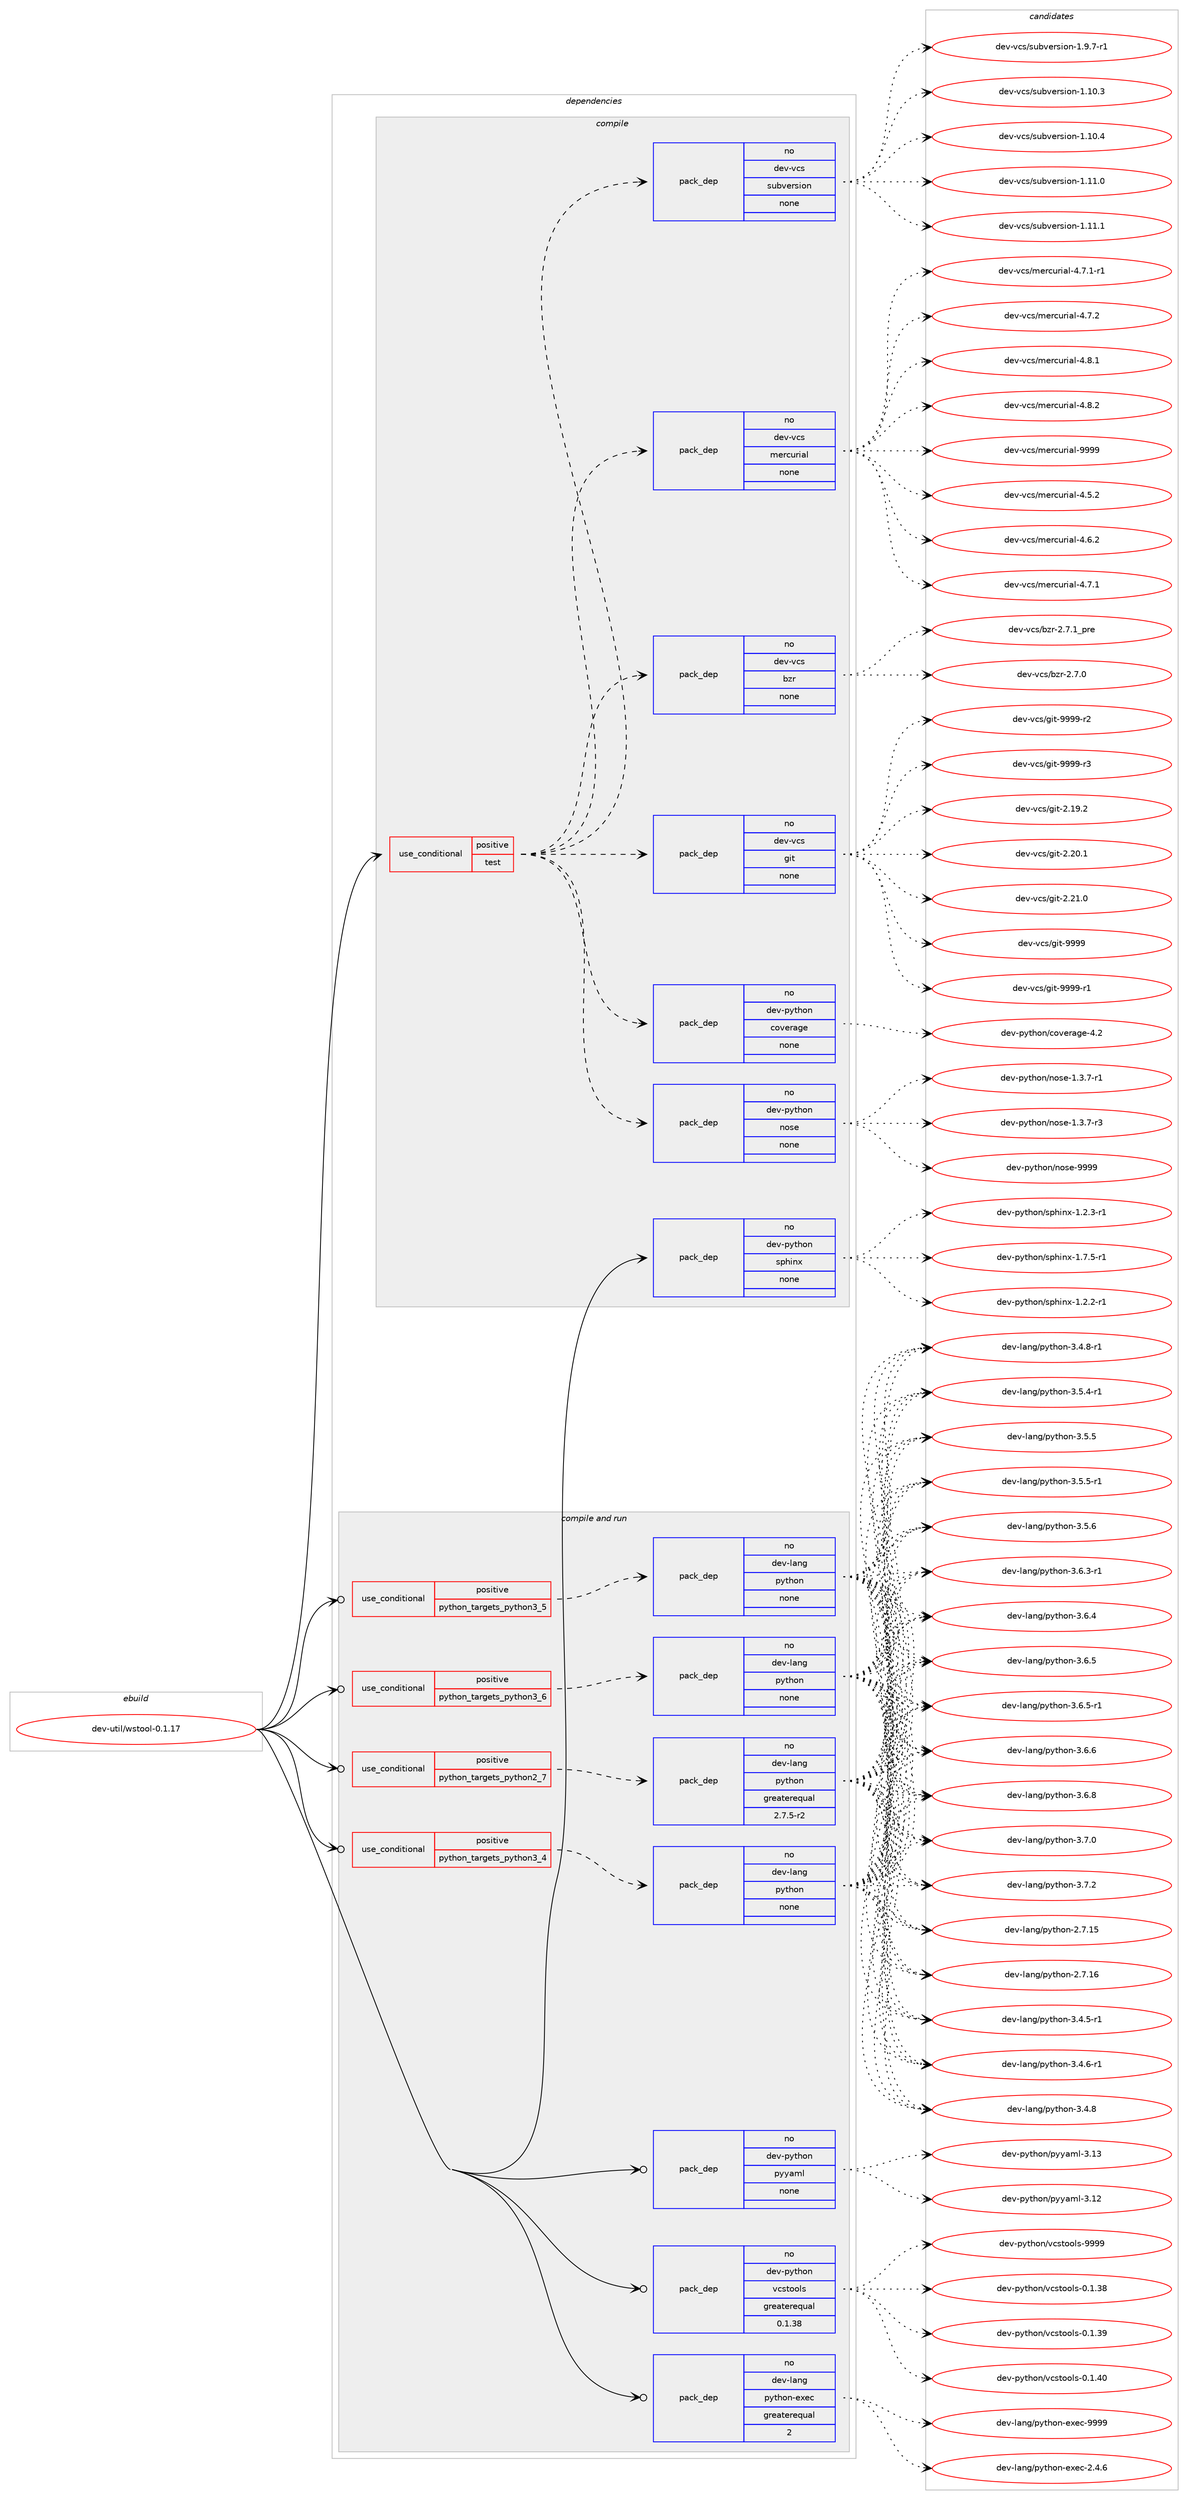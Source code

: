 digraph prolog {

# *************
# Graph options
# *************

newrank=true;
concentrate=true;
compound=true;
graph [rankdir=LR,fontname=Helvetica,fontsize=10,ranksep=1.5];#, ranksep=2.5, nodesep=0.2];
edge  [arrowhead=vee];
node  [fontname=Helvetica,fontsize=10];

# **********
# The ebuild
# **********

subgraph cluster_leftcol {
color=gray;
rank=same;
label=<<i>ebuild</i>>;
id [label="dev-util/wstool-0.1.17", color=red, width=4, href="../dev-util/wstool-0.1.17.svg"];
}

# ****************
# The dependencies
# ****************

subgraph cluster_midcol {
color=gray;
label=<<i>dependencies</i>>;
subgraph cluster_compile {
fillcolor="#eeeeee";
style=filled;
label=<<i>compile</i>>;
subgraph cond425244 {
dependency1549995 [label=<<TABLE BORDER="0" CELLBORDER="1" CELLSPACING="0" CELLPADDING="4"><TR><TD ROWSPAN="3" CELLPADDING="10">use_conditional</TD></TR><TR><TD>positive</TD></TR><TR><TD>test</TD></TR></TABLE>>, shape=none, color=red];
subgraph pack1101012 {
dependency1549996 [label=<<TABLE BORDER="0" CELLBORDER="1" CELLSPACING="0" CELLPADDING="4" WIDTH="220"><TR><TD ROWSPAN="6" CELLPADDING="30">pack_dep</TD></TR><TR><TD WIDTH="110">no</TD></TR><TR><TD>dev-python</TD></TR><TR><TD>nose</TD></TR><TR><TD>none</TD></TR><TR><TD></TD></TR></TABLE>>, shape=none, color=blue];
}
dependency1549995:e -> dependency1549996:w [weight=20,style="dashed",arrowhead="vee"];
subgraph pack1101013 {
dependency1549997 [label=<<TABLE BORDER="0" CELLBORDER="1" CELLSPACING="0" CELLPADDING="4" WIDTH="220"><TR><TD ROWSPAN="6" CELLPADDING="30">pack_dep</TD></TR><TR><TD WIDTH="110">no</TD></TR><TR><TD>dev-python</TD></TR><TR><TD>coverage</TD></TR><TR><TD>none</TD></TR><TR><TD></TD></TR></TABLE>>, shape=none, color=blue];
}
dependency1549995:e -> dependency1549997:w [weight=20,style="dashed",arrowhead="vee"];
subgraph pack1101014 {
dependency1549998 [label=<<TABLE BORDER="0" CELLBORDER="1" CELLSPACING="0" CELLPADDING="4" WIDTH="220"><TR><TD ROWSPAN="6" CELLPADDING="30">pack_dep</TD></TR><TR><TD WIDTH="110">no</TD></TR><TR><TD>dev-vcs</TD></TR><TR><TD>git</TD></TR><TR><TD>none</TD></TR><TR><TD></TD></TR></TABLE>>, shape=none, color=blue];
}
dependency1549995:e -> dependency1549998:w [weight=20,style="dashed",arrowhead="vee"];
subgraph pack1101015 {
dependency1549999 [label=<<TABLE BORDER="0" CELLBORDER="1" CELLSPACING="0" CELLPADDING="4" WIDTH="220"><TR><TD ROWSPAN="6" CELLPADDING="30">pack_dep</TD></TR><TR><TD WIDTH="110">no</TD></TR><TR><TD>dev-vcs</TD></TR><TR><TD>bzr</TD></TR><TR><TD>none</TD></TR><TR><TD></TD></TR></TABLE>>, shape=none, color=blue];
}
dependency1549995:e -> dependency1549999:w [weight=20,style="dashed",arrowhead="vee"];
subgraph pack1101016 {
dependency1550000 [label=<<TABLE BORDER="0" CELLBORDER="1" CELLSPACING="0" CELLPADDING="4" WIDTH="220"><TR><TD ROWSPAN="6" CELLPADDING="30">pack_dep</TD></TR><TR><TD WIDTH="110">no</TD></TR><TR><TD>dev-vcs</TD></TR><TR><TD>mercurial</TD></TR><TR><TD>none</TD></TR><TR><TD></TD></TR></TABLE>>, shape=none, color=blue];
}
dependency1549995:e -> dependency1550000:w [weight=20,style="dashed",arrowhead="vee"];
subgraph pack1101017 {
dependency1550001 [label=<<TABLE BORDER="0" CELLBORDER="1" CELLSPACING="0" CELLPADDING="4" WIDTH="220"><TR><TD ROWSPAN="6" CELLPADDING="30">pack_dep</TD></TR><TR><TD WIDTH="110">no</TD></TR><TR><TD>dev-vcs</TD></TR><TR><TD>subversion</TD></TR><TR><TD>none</TD></TR><TR><TD></TD></TR></TABLE>>, shape=none, color=blue];
}
dependency1549995:e -> dependency1550001:w [weight=20,style="dashed",arrowhead="vee"];
}
id:e -> dependency1549995:w [weight=20,style="solid",arrowhead="vee"];
subgraph pack1101018 {
dependency1550002 [label=<<TABLE BORDER="0" CELLBORDER="1" CELLSPACING="0" CELLPADDING="4" WIDTH="220"><TR><TD ROWSPAN="6" CELLPADDING="30">pack_dep</TD></TR><TR><TD WIDTH="110">no</TD></TR><TR><TD>dev-python</TD></TR><TR><TD>sphinx</TD></TR><TR><TD>none</TD></TR><TR><TD></TD></TR></TABLE>>, shape=none, color=blue];
}
id:e -> dependency1550002:w [weight=20,style="solid",arrowhead="vee"];
}
subgraph cluster_compileandrun {
fillcolor="#eeeeee";
style=filled;
label=<<i>compile and run</i>>;
subgraph cond425245 {
dependency1550003 [label=<<TABLE BORDER="0" CELLBORDER="1" CELLSPACING="0" CELLPADDING="4"><TR><TD ROWSPAN="3" CELLPADDING="10">use_conditional</TD></TR><TR><TD>positive</TD></TR><TR><TD>python_targets_python2_7</TD></TR></TABLE>>, shape=none, color=red];
subgraph pack1101019 {
dependency1550004 [label=<<TABLE BORDER="0" CELLBORDER="1" CELLSPACING="0" CELLPADDING="4" WIDTH="220"><TR><TD ROWSPAN="6" CELLPADDING="30">pack_dep</TD></TR><TR><TD WIDTH="110">no</TD></TR><TR><TD>dev-lang</TD></TR><TR><TD>python</TD></TR><TR><TD>greaterequal</TD></TR><TR><TD>2.7.5-r2</TD></TR></TABLE>>, shape=none, color=blue];
}
dependency1550003:e -> dependency1550004:w [weight=20,style="dashed",arrowhead="vee"];
}
id:e -> dependency1550003:w [weight=20,style="solid",arrowhead="odotvee"];
subgraph cond425246 {
dependency1550005 [label=<<TABLE BORDER="0" CELLBORDER="1" CELLSPACING="0" CELLPADDING="4"><TR><TD ROWSPAN="3" CELLPADDING="10">use_conditional</TD></TR><TR><TD>positive</TD></TR><TR><TD>python_targets_python3_4</TD></TR></TABLE>>, shape=none, color=red];
subgraph pack1101020 {
dependency1550006 [label=<<TABLE BORDER="0" CELLBORDER="1" CELLSPACING="0" CELLPADDING="4" WIDTH="220"><TR><TD ROWSPAN="6" CELLPADDING="30">pack_dep</TD></TR><TR><TD WIDTH="110">no</TD></TR><TR><TD>dev-lang</TD></TR><TR><TD>python</TD></TR><TR><TD>none</TD></TR><TR><TD></TD></TR></TABLE>>, shape=none, color=blue];
}
dependency1550005:e -> dependency1550006:w [weight=20,style="dashed",arrowhead="vee"];
}
id:e -> dependency1550005:w [weight=20,style="solid",arrowhead="odotvee"];
subgraph cond425247 {
dependency1550007 [label=<<TABLE BORDER="0" CELLBORDER="1" CELLSPACING="0" CELLPADDING="4"><TR><TD ROWSPAN="3" CELLPADDING="10">use_conditional</TD></TR><TR><TD>positive</TD></TR><TR><TD>python_targets_python3_5</TD></TR></TABLE>>, shape=none, color=red];
subgraph pack1101021 {
dependency1550008 [label=<<TABLE BORDER="0" CELLBORDER="1" CELLSPACING="0" CELLPADDING="4" WIDTH="220"><TR><TD ROWSPAN="6" CELLPADDING="30">pack_dep</TD></TR><TR><TD WIDTH="110">no</TD></TR><TR><TD>dev-lang</TD></TR><TR><TD>python</TD></TR><TR><TD>none</TD></TR><TR><TD></TD></TR></TABLE>>, shape=none, color=blue];
}
dependency1550007:e -> dependency1550008:w [weight=20,style="dashed",arrowhead="vee"];
}
id:e -> dependency1550007:w [weight=20,style="solid",arrowhead="odotvee"];
subgraph cond425248 {
dependency1550009 [label=<<TABLE BORDER="0" CELLBORDER="1" CELLSPACING="0" CELLPADDING="4"><TR><TD ROWSPAN="3" CELLPADDING="10">use_conditional</TD></TR><TR><TD>positive</TD></TR><TR><TD>python_targets_python3_6</TD></TR></TABLE>>, shape=none, color=red];
subgraph pack1101022 {
dependency1550010 [label=<<TABLE BORDER="0" CELLBORDER="1" CELLSPACING="0" CELLPADDING="4" WIDTH="220"><TR><TD ROWSPAN="6" CELLPADDING="30">pack_dep</TD></TR><TR><TD WIDTH="110">no</TD></TR><TR><TD>dev-lang</TD></TR><TR><TD>python</TD></TR><TR><TD>none</TD></TR><TR><TD></TD></TR></TABLE>>, shape=none, color=blue];
}
dependency1550009:e -> dependency1550010:w [weight=20,style="dashed",arrowhead="vee"];
}
id:e -> dependency1550009:w [weight=20,style="solid",arrowhead="odotvee"];
subgraph pack1101023 {
dependency1550011 [label=<<TABLE BORDER="0" CELLBORDER="1" CELLSPACING="0" CELLPADDING="4" WIDTH="220"><TR><TD ROWSPAN="6" CELLPADDING="30">pack_dep</TD></TR><TR><TD WIDTH="110">no</TD></TR><TR><TD>dev-lang</TD></TR><TR><TD>python-exec</TD></TR><TR><TD>greaterequal</TD></TR><TR><TD>2</TD></TR></TABLE>>, shape=none, color=blue];
}
id:e -> dependency1550011:w [weight=20,style="solid",arrowhead="odotvee"];
subgraph pack1101024 {
dependency1550012 [label=<<TABLE BORDER="0" CELLBORDER="1" CELLSPACING="0" CELLPADDING="4" WIDTH="220"><TR><TD ROWSPAN="6" CELLPADDING="30">pack_dep</TD></TR><TR><TD WIDTH="110">no</TD></TR><TR><TD>dev-python</TD></TR><TR><TD>pyyaml</TD></TR><TR><TD>none</TD></TR><TR><TD></TD></TR></TABLE>>, shape=none, color=blue];
}
id:e -> dependency1550012:w [weight=20,style="solid",arrowhead="odotvee"];
subgraph pack1101025 {
dependency1550013 [label=<<TABLE BORDER="0" CELLBORDER="1" CELLSPACING="0" CELLPADDING="4" WIDTH="220"><TR><TD ROWSPAN="6" CELLPADDING="30">pack_dep</TD></TR><TR><TD WIDTH="110">no</TD></TR><TR><TD>dev-python</TD></TR><TR><TD>vcstools</TD></TR><TR><TD>greaterequal</TD></TR><TR><TD>0.1.38</TD></TR></TABLE>>, shape=none, color=blue];
}
id:e -> dependency1550013:w [weight=20,style="solid",arrowhead="odotvee"];
}
subgraph cluster_run {
fillcolor="#eeeeee";
style=filled;
label=<<i>run</i>>;
}
}

# **************
# The candidates
# **************

subgraph cluster_choices {
rank=same;
color=gray;
label=<<i>candidates</i>>;

subgraph choice1101012 {
color=black;
nodesep=1;
choice10010111845112121116104111110471101111151014549465146554511449 [label="dev-python/nose-1.3.7-r1", color=red, width=4,href="../dev-python/nose-1.3.7-r1.svg"];
choice10010111845112121116104111110471101111151014549465146554511451 [label="dev-python/nose-1.3.7-r3", color=red, width=4,href="../dev-python/nose-1.3.7-r3.svg"];
choice10010111845112121116104111110471101111151014557575757 [label="dev-python/nose-9999", color=red, width=4,href="../dev-python/nose-9999.svg"];
dependency1549996:e -> choice10010111845112121116104111110471101111151014549465146554511449:w [style=dotted,weight="100"];
dependency1549996:e -> choice10010111845112121116104111110471101111151014549465146554511451:w [style=dotted,weight="100"];
dependency1549996:e -> choice10010111845112121116104111110471101111151014557575757:w [style=dotted,weight="100"];
}
subgraph choice1101013 {
color=black;
nodesep=1;
choice1001011184511212111610411111047991111181011149710310145524650 [label="dev-python/coverage-4.2", color=red, width=4,href="../dev-python/coverage-4.2.svg"];
dependency1549997:e -> choice1001011184511212111610411111047991111181011149710310145524650:w [style=dotted,weight="100"];
}
subgraph choice1101014 {
color=black;
nodesep=1;
choice10010111845118991154710310511645504649574650 [label="dev-vcs/git-2.19.2", color=red, width=4,href="../dev-vcs/git-2.19.2.svg"];
choice10010111845118991154710310511645504650484649 [label="dev-vcs/git-2.20.1", color=red, width=4,href="../dev-vcs/git-2.20.1.svg"];
choice10010111845118991154710310511645504650494648 [label="dev-vcs/git-2.21.0", color=red, width=4,href="../dev-vcs/git-2.21.0.svg"];
choice1001011184511899115471031051164557575757 [label="dev-vcs/git-9999", color=red, width=4,href="../dev-vcs/git-9999.svg"];
choice10010111845118991154710310511645575757574511449 [label="dev-vcs/git-9999-r1", color=red, width=4,href="../dev-vcs/git-9999-r1.svg"];
choice10010111845118991154710310511645575757574511450 [label="dev-vcs/git-9999-r2", color=red, width=4,href="../dev-vcs/git-9999-r2.svg"];
choice10010111845118991154710310511645575757574511451 [label="dev-vcs/git-9999-r3", color=red, width=4,href="../dev-vcs/git-9999-r3.svg"];
dependency1549998:e -> choice10010111845118991154710310511645504649574650:w [style=dotted,weight="100"];
dependency1549998:e -> choice10010111845118991154710310511645504650484649:w [style=dotted,weight="100"];
dependency1549998:e -> choice10010111845118991154710310511645504650494648:w [style=dotted,weight="100"];
dependency1549998:e -> choice1001011184511899115471031051164557575757:w [style=dotted,weight="100"];
dependency1549998:e -> choice10010111845118991154710310511645575757574511449:w [style=dotted,weight="100"];
dependency1549998:e -> choice10010111845118991154710310511645575757574511450:w [style=dotted,weight="100"];
dependency1549998:e -> choice10010111845118991154710310511645575757574511451:w [style=dotted,weight="100"];
}
subgraph choice1101015 {
color=black;
nodesep=1;
choice10010111845118991154798122114455046554648 [label="dev-vcs/bzr-2.7.0", color=red, width=4,href="../dev-vcs/bzr-2.7.0.svg"];
choice1001011184511899115479812211445504655464995112114101 [label="dev-vcs/bzr-2.7.1_pre", color=red, width=4,href="../dev-vcs/bzr-2.7.1_pre.svg"];
dependency1549999:e -> choice10010111845118991154798122114455046554648:w [style=dotted,weight="100"];
dependency1549999:e -> choice1001011184511899115479812211445504655464995112114101:w [style=dotted,weight="100"];
}
subgraph choice1101016 {
color=black;
nodesep=1;
choice1001011184511899115471091011149911711410597108455246534650 [label="dev-vcs/mercurial-4.5.2", color=red, width=4,href="../dev-vcs/mercurial-4.5.2.svg"];
choice1001011184511899115471091011149911711410597108455246544650 [label="dev-vcs/mercurial-4.6.2", color=red, width=4,href="../dev-vcs/mercurial-4.6.2.svg"];
choice1001011184511899115471091011149911711410597108455246554649 [label="dev-vcs/mercurial-4.7.1", color=red, width=4,href="../dev-vcs/mercurial-4.7.1.svg"];
choice10010111845118991154710910111499117114105971084552465546494511449 [label="dev-vcs/mercurial-4.7.1-r1", color=red, width=4,href="../dev-vcs/mercurial-4.7.1-r1.svg"];
choice1001011184511899115471091011149911711410597108455246554650 [label="dev-vcs/mercurial-4.7.2", color=red, width=4,href="../dev-vcs/mercurial-4.7.2.svg"];
choice1001011184511899115471091011149911711410597108455246564649 [label="dev-vcs/mercurial-4.8.1", color=red, width=4,href="../dev-vcs/mercurial-4.8.1.svg"];
choice1001011184511899115471091011149911711410597108455246564650 [label="dev-vcs/mercurial-4.8.2", color=red, width=4,href="../dev-vcs/mercurial-4.8.2.svg"];
choice10010111845118991154710910111499117114105971084557575757 [label="dev-vcs/mercurial-9999", color=red, width=4,href="../dev-vcs/mercurial-9999.svg"];
dependency1550000:e -> choice1001011184511899115471091011149911711410597108455246534650:w [style=dotted,weight="100"];
dependency1550000:e -> choice1001011184511899115471091011149911711410597108455246544650:w [style=dotted,weight="100"];
dependency1550000:e -> choice1001011184511899115471091011149911711410597108455246554649:w [style=dotted,weight="100"];
dependency1550000:e -> choice10010111845118991154710910111499117114105971084552465546494511449:w [style=dotted,weight="100"];
dependency1550000:e -> choice1001011184511899115471091011149911711410597108455246554650:w [style=dotted,weight="100"];
dependency1550000:e -> choice1001011184511899115471091011149911711410597108455246564649:w [style=dotted,weight="100"];
dependency1550000:e -> choice1001011184511899115471091011149911711410597108455246564650:w [style=dotted,weight="100"];
dependency1550000:e -> choice10010111845118991154710910111499117114105971084557575757:w [style=dotted,weight="100"];
}
subgraph choice1101017 {
color=black;
nodesep=1;
choice1001011184511899115471151179811810111411510511111045494649484651 [label="dev-vcs/subversion-1.10.3", color=red, width=4,href="../dev-vcs/subversion-1.10.3.svg"];
choice1001011184511899115471151179811810111411510511111045494649484652 [label="dev-vcs/subversion-1.10.4", color=red, width=4,href="../dev-vcs/subversion-1.10.4.svg"];
choice1001011184511899115471151179811810111411510511111045494649494648 [label="dev-vcs/subversion-1.11.0", color=red, width=4,href="../dev-vcs/subversion-1.11.0.svg"];
choice1001011184511899115471151179811810111411510511111045494649494649 [label="dev-vcs/subversion-1.11.1", color=red, width=4,href="../dev-vcs/subversion-1.11.1.svg"];
choice100101118451189911547115117981181011141151051111104549465746554511449 [label="dev-vcs/subversion-1.9.7-r1", color=red, width=4,href="../dev-vcs/subversion-1.9.7-r1.svg"];
dependency1550001:e -> choice1001011184511899115471151179811810111411510511111045494649484651:w [style=dotted,weight="100"];
dependency1550001:e -> choice1001011184511899115471151179811810111411510511111045494649484652:w [style=dotted,weight="100"];
dependency1550001:e -> choice1001011184511899115471151179811810111411510511111045494649494648:w [style=dotted,weight="100"];
dependency1550001:e -> choice1001011184511899115471151179811810111411510511111045494649494649:w [style=dotted,weight="100"];
dependency1550001:e -> choice100101118451189911547115117981181011141151051111104549465746554511449:w [style=dotted,weight="100"];
}
subgraph choice1101018 {
color=black;
nodesep=1;
choice10010111845112121116104111110471151121041051101204549465046504511449 [label="dev-python/sphinx-1.2.2-r1", color=red, width=4,href="../dev-python/sphinx-1.2.2-r1.svg"];
choice10010111845112121116104111110471151121041051101204549465046514511449 [label="dev-python/sphinx-1.2.3-r1", color=red, width=4,href="../dev-python/sphinx-1.2.3-r1.svg"];
choice10010111845112121116104111110471151121041051101204549465546534511449 [label="dev-python/sphinx-1.7.5-r1", color=red, width=4,href="../dev-python/sphinx-1.7.5-r1.svg"];
dependency1550002:e -> choice10010111845112121116104111110471151121041051101204549465046504511449:w [style=dotted,weight="100"];
dependency1550002:e -> choice10010111845112121116104111110471151121041051101204549465046514511449:w [style=dotted,weight="100"];
dependency1550002:e -> choice10010111845112121116104111110471151121041051101204549465546534511449:w [style=dotted,weight="100"];
}
subgraph choice1101019 {
color=black;
nodesep=1;
choice10010111845108971101034711212111610411111045504655464953 [label="dev-lang/python-2.7.15", color=red, width=4,href="../dev-lang/python-2.7.15.svg"];
choice10010111845108971101034711212111610411111045504655464954 [label="dev-lang/python-2.7.16", color=red, width=4,href="../dev-lang/python-2.7.16.svg"];
choice1001011184510897110103471121211161041111104551465246534511449 [label="dev-lang/python-3.4.5-r1", color=red, width=4,href="../dev-lang/python-3.4.5-r1.svg"];
choice1001011184510897110103471121211161041111104551465246544511449 [label="dev-lang/python-3.4.6-r1", color=red, width=4,href="../dev-lang/python-3.4.6-r1.svg"];
choice100101118451089711010347112121116104111110455146524656 [label="dev-lang/python-3.4.8", color=red, width=4,href="../dev-lang/python-3.4.8.svg"];
choice1001011184510897110103471121211161041111104551465246564511449 [label="dev-lang/python-3.4.8-r1", color=red, width=4,href="../dev-lang/python-3.4.8-r1.svg"];
choice1001011184510897110103471121211161041111104551465346524511449 [label="dev-lang/python-3.5.4-r1", color=red, width=4,href="../dev-lang/python-3.5.4-r1.svg"];
choice100101118451089711010347112121116104111110455146534653 [label="dev-lang/python-3.5.5", color=red, width=4,href="../dev-lang/python-3.5.5.svg"];
choice1001011184510897110103471121211161041111104551465346534511449 [label="dev-lang/python-3.5.5-r1", color=red, width=4,href="../dev-lang/python-3.5.5-r1.svg"];
choice100101118451089711010347112121116104111110455146534654 [label="dev-lang/python-3.5.6", color=red, width=4,href="../dev-lang/python-3.5.6.svg"];
choice1001011184510897110103471121211161041111104551465446514511449 [label="dev-lang/python-3.6.3-r1", color=red, width=4,href="../dev-lang/python-3.6.3-r1.svg"];
choice100101118451089711010347112121116104111110455146544652 [label="dev-lang/python-3.6.4", color=red, width=4,href="../dev-lang/python-3.6.4.svg"];
choice100101118451089711010347112121116104111110455146544653 [label="dev-lang/python-3.6.5", color=red, width=4,href="../dev-lang/python-3.6.5.svg"];
choice1001011184510897110103471121211161041111104551465446534511449 [label="dev-lang/python-3.6.5-r1", color=red, width=4,href="../dev-lang/python-3.6.5-r1.svg"];
choice100101118451089711010347112121116104111110455146544654 [label="dev-lang/python-3.6.6", color=red, width=4,href="../dev-lang/python-3.6.6.svg"];
choice100101118451089711010347112121116104111110455146544656 [label="dev-lang/python-3.6.8", color=red, width=4,href="../dev-lang/python-3.6.8.svg"];
choice100101118451089711010347112121116104111110455146554648 [label="dev-lang/python-3.7.0", color=red, width=4,href="../dev-lang/python-3.7.0.svg"];
choice100101118451089711010347112121116104111110455146554650 [label="dev-lang/python-3.7.2", color=red, width=4,href="../dev-lang/python-3.7.2.svg"];
dependency1550004:e -> choice10010111845108971101034711212111610411111045504655464953:w [style=dotted,weight="100"];
dependency1550004:e -> choice10010111845108971101034711212111610411111045504655464954:w [style=dotted,weight="100"];
dependency1550004:e -> choice1001011184510897110103471121211161041111104551465246534511449:w [style=dotted,weight="100"];
dependency1550004:e -> choice1001011184510897110103471121211161041111104551465246544511449:w [style=dotted,weight="100"];
dependency1550004:e -> choice100101118451089711010347112121116104111110455146524656:w [style=dotted,weight="100"];
dependency1550004:e -> choice1001011184510897110103471121211161041111104551465246564511449:w [style=dotted,weight="100"];
dependency1550004:e -> choice1001011184510897110103471121211161041111104551465346524511449:w [style=dotted,weight="100"];
dependency1550004:e -> choice100101118451089711010347112121116104111110455146534653:w [style=dotted,weight="100"];
dependency1550004:e -> choice1001011184510897110103471121211161041111104551465346534511449:w [style=dotted,weight="100"];
dependency1550004:e -> choice100101118451089711010347112121116104111110455146534654:w [style=dotted,weight="100"];
dependency1550004:e -> choice1001011184510897110103471121211161041111104551465446514511449:w [style=dotted,weight="100"];
dependency1550004:e -> choice100101118451089711010347112121116104111110455146544652:w [style=dotted,weight="100"];
dependency1550004:e -> choice100101118451089711010347112121116104111110455146544653:w [style=dotted,weight="100"];
dependency1550004:e -> choice1001011184510897110103471121211161041111104551465446534511449:w [style=dotted,weight="100"];
dependency1550004:e -> choice100101118451089711010347112121116104111110455146544654:w [style=dotted,weight="100"];
dependency1550004:e -> choice100101118451089711010347112121116104111110455146544656:w [style=dotted,weight="100"];
dependency1550004:e -> choice100101118451089711010347112121116104111110455146554648:w [style=dotted,weight="100"];
dependency1550004:e -> choice100101118451089711010347112121116104111110455146554650:w [style=dotted,weight="100"];
}
subgraph choice1101020 {
color=black;
nodesep=1;
choice10010111845108971101034711212111610411111045504655464953 [label="dev-lang/python-2.7.15", color=red, width=4,href="../dev-lang/python-2.7.15.svg"];
choice10010111845108971101034711212111610411111045504655464954 [label="dev-lang/python-2.7.16", color=red, width=4,href="../dev-lang/python-2.7.16.svg"];
choice1001011184510897110103471121211161041111104551465246534511449 [label="dev-lang/python-3.4.5-r1", color=red, width=4,href="../dev-lang/python-3.4.5-r1.svg"];
choice1001011184510897110103471121211161041111104551465246544511449 [label="dev-lang/python-3.4.6-r1", color=red, width=4,href="../dev-lang/python-3.4.6-r1.svg"];
choice100101118451089711010347112121116104111110455146524656 [label="dev-lang/python-3.4.8", color=red, width=4,href="../dev-lang/python-3.4.8.svg"];
choice1001011184510897110103471121211161041111104551465246564511449 [label="dev-lang/python-3.4.8-r1", color=red, width=4,href="../dev-lang/python-3.4.8-r1.svg"];
choice1001011184510897110103471121211161041111104551465346524511449 [label="dev-lang/python-3.5.4-r1", color=red, width=4,href="../dev-lang/python-3.5.4-r1.svg"];
choice100101118451089711010347112121116104111110455146534653 [label="dev-lang/python-3.5.5", color=red, width=4,href="../dev-lang/python-3.5.5.svg"];
choice1001011184510897110103471121211161041111104551465346534511449 [label="dev-lang/python-3.5.5-r1", color=red, width=4,href="../dev-lang/python-3.5.5-r1.svg"];
choice100101118451089711010347112121116104111110455146534654 [label="dev-lang/python-3.5.6", color=red, width=4,href="../dev-lang/python-3.5.6.svg"];
choice1001011184510897110103471121211161041111104551465446514511449 [label="dev-lang/python-3.6.3-r1", color=red, width=4,href="../dev-lang/python-3.6.3-r1.svg"];
choice100101118451089711010347112121116104111110455146544652 [label="dev-lang/python-3.6.4", color=red, width=4,href="../dev-lang/python-3.6.4.svg"];
choice100101118451089711010347112121116104111110455146544653 [label="dev-lang/python-3.6.5", color=red, width=4,href="../dev-lang/python-3.6.5.svg"];
choice1001011184510897110103471121211161041111104551465446534511449 [label="dev-lang/python-3.6.5-r1", color=red, width=4,href="../dev-lang/python-3.6.5-r1.svg"];
choice100101118451089711010347112121116104111110455146544654 [label="dev-lang/python-3.6.6", color=red, width=4,href="../dev-lang/python-3.6.6.svg"];
choice100101118451089711010347112121116104111110455146544656 [label="dev-lang/python-3.6.8", color=red, width=4,href="../dev-lang/python-3.6.8.svg"];
choice100101118451089711010347112121116104111110455146554648 [label="dev-lang/python-3.7.0", color=red, width=4,href="../dev-lang/python-3.7.0.svg"];
choice100101118451089711010347112121116104111110455146554650 [label="dev-lang/python-3.7.2", color=red, width=4,href="../dev-lang/python-3.7.2.svg"];
dependency1550006:e -> choice10010111845108971101034711212111610411111045504655464953:w [style=dotted,weight="100"];
dependency1550006:e -> choice10010111845108971101034711212111610411111045504655464954:w [style=dotted,weight="100"];
dependency1550006:e -> choice1001011184510897110103471121211161041111104551465246534511449:w [style=dotted,weight="100"];
dependency1550006:e -> choice1001011184510897110103471121211161041111104551465246544511449:w [style=dotted,weight="100"];
dependency1550006:e -> choice100101118451089711010347112121116104111110455146524656:w [style=dotted,weight="100"];
dependency1550006:e -> choice1001011184510897110103471121211161041111104551465246564511449:w [style=dotted,weight="100"];
dependency1550006:e -> choice1001011184510897110103471121211161041111104551465346524511449:w [style=dotted,weight="100"];
dependency1550006:e -> choice100101118451089711010347112121116104111110455146534653:w [style=dotted,weight="100"];
dependency1550006:e -> choice1001011184510897110103471121211161041111104551465346534511449:w [style=dotted,weight="100"];
dependency1550006:e -> choice100101118451089711010347112121116104111110455146534654:w [style=dotted,weight="100"];
dependency1550006:e -> choice1001011184510897110103471121211161041111104551465446514511449:w [style=dotted,weight="100"];
dependency1550006:e -> choice100101118451089711010347112121116104111110455146544652:w [style=dotted,weight="100"];
dependency1550006:e -> choice100101118451089711010347112121116104111110455146544653:w [style=dotted,weight="100"];
dependency1550006:e -> choice1001011184510897110103471121211161041111104551465446534511449:w [style=dotted,weight="100"];
dependency1550006:e -> choice100101118451089711010347112121116104111110455146544654:w [style=dotted,weight="100"];
dependency1550006:e -> choice100101118451089711010347112121116104111110455146544656:w [style=dotted,weight="100"];
dependency1550006:e -> choice100101118451089711010347112121116104111110455146554648:w [style=dotted,weight="100"];
dependency1550006:e -> choice100101118451089711010347112121116104111110455146554650:w [style=dotted,weight="100"];
}
subgraph choice1101021 {
color=black;
nodesep=1;
choice10010111845108971101034711212111610411111045504655464953 [label="dev-lang/python-2.7.15", color=red, width=4,href="../dev-lang/python-2.7.15.svg"];
choice10010111845108971101034711212111610411111045504655464954 [label="dev-lang/python-2.7.16", color=red, width=4,href="../dev-lang/python-2.7.16.svg"];
choice1001011184510897110103471121211161041111104551465246534511449 [label="dev-lang/python-3.4.5-r1", color=red, width=4,href="../dev-lang/python-3.4.5-r1.svg"];
choice1001011184510897110103471121211161041111104551465246544511449 [label="dev-lang/python-3.4.6-r1", color=red, width=4,href="../dev-lang/python-3.4.6-r1.svg"];
choice100101118451089711010347112121116104111110455146524656 [label="dev-lang/python-3.4.8", color=red, width=4,href="../dev-lang/python-3.4.8.svg"];
choice1001011184510897110103471121211161041111104551465246564511449 [label="dev-lang/python-3.4.8-r1", color=red, width=4,href="../dev-lang/python-3.4.8-r1.svg"];
choice1001011184510897110103471121211161041111104551465346524511449 [label="dev-lang/python-3.5.4-r1", color=red, width=4,href="../dev-lang/python-3.5.4-r1.svg"];
choice100101118451089711010347112121116104111110455146534653 [label="dev-lang/python-3.5.5", color=red, width=4,href="../dev-lang/python-3.5.5.svg"];
choice1001011184510897110103471121211161041111104551465346534511449 [label="dev-lang/python-3.5.5-r1", color=red, width=4,href="../dev-lang/python-3.5.5-r1.svg"];
choice100101118451089711010347112121116104111110455146534654 [label="dev-lang/python-3.5.6", color=red, width=4,href="../dev-lang/python-3.5.6.svg"];
choice1001011184510897110103471121211161041111104551465446514511449 [label="dev-lang/python-3.6.3-r1", color=red, width=4,href="../dev-lang/python-3.6.3-r1.svg"];
choice100101118451089711010347112121116104111110455146544652 [label="dev-lang/python-3.6.4", color=red, width=4,href="../dev-lang/python-3.6.4.svg"];
choice100101118451089711010347112121116104111110455146544653 [label="dev-lang/python-3.6.5", color=red, width=4,href="../dev-lang/python-3.6.5.svg"];
choice1001011184510897110103471121211161041111104551465446534511449 [label="dev-lang/python-3.6.5-r1", color=red, width=4,href="../dev-lang/python-3.6.5-r1.svg"];
choice100101118451089711010347112121116104111110455146544654 [label="dev-lang/python-3.6.6", color=red, width=4,href="../dev-lang/python-3.6.6.svg"];
choice100101118451089711010347112121116104111110455146544656 [label="dev-lang/python-3.6.8", color=red, width=4,href="../dev-lang/python-3.6.8.svg"];
choice100101118451089711010347112121116104111110455146554648 [label="dev-lang/python-3.7.0", color=red, width=4,href="../dev-lang/python-3.7.0.svg"];
choice100101118451089711010347112121116104111110455146554650 [label="dev-lang/python-3.7.2", color=red, width=4,href="../dev-lang/python-3.7.2.svg"];
dependency1550008:e -> choice10010111845108971101034711212111610411111045504655464953:w [style=dotted,weight="100"];
dependency1550008:e -> choice10010111845108971101034711212111610411111045504655464954:w [style=dotted,weight="100"];
dependency1550008:e -> choice1001011184510897110103471121211161041111104551465246534511449:w [style=dotted,weight="100"];
dependency1550008:e -> choice1001011184510897110103471121211161041111104551465246544511449:w [style=dotted,weight="100"];
dependency1550008:e -> choice100101118451089711010347112121116104111110455146524656:w [style=dotted,weight="100"];
dependency1550008:e -> choice1001011184510897110103471121211161041111104551465246564511449:w [style=dotted,weight="100"];
dependency1550008:e -> choice1001011184510897110103471121211161041111104551465346524511449:w [style=dotted,weight="100"];
dependency1550008:e -> choice100101118451089711010347112121116104111110455146534653:w [style=dotted,weight="100"];
dependency1550008:e -> choice1001011184510897110103471121211161041111104551465346534511449:w [style=dotted,weight="100"];
dependency1550008:e -> choice100101118451089711010347112121116104111110455146534654:w [style=dotted,weight="100"];
dependency1550008:e -> choice1001011184510897110103471121211161041111104551465446514511449:w [style=dotted,weight="100"];
dependency1550008:e -> choice100101118451089711010347112121116104111110455146544652:w [style=dotted,weight="100"];
dependency1550008:e -> choice100101118451089711010347112121116104111110455146544653:w [style=dotted,weight="100"];
dependency1550008:e -> choice1001011184510897110103471121211161041111104551465446534511449:w [style=dotted,weight="100"];
dependency1550008:e -> choice100101118451089711010347112121116104111110455146544654:w [style=dotted,weight="100"];
dependency1550008:e -> choice100101118451089711010347112121116104111110455146544656:w [style=dotted,weight="100"];
dependency1550008:e -> choice100101118451089711010347112121116104111110455146554648:w [style=dotted,weight="100"];
dependency1550008:e -> choice100101118451089711010347112121116104111110455146554650:w [style=dotted,weight="100"];
}
subgraph choice1101022 {
color=black;
nodesep=1;
choice10010111845108971101034711212111610411111045504655464953 [label="dev-lang/python-2.7.15", color=red, width=4,href="../dev-lang/python-2.7.15.svg"];
choice10010111845108971101034711212111610411111045504655464954 [label="dev-lang/python-2.7.16", color=red, width=4,href="../dev-lang/python-2.7.16.svg"];
choice1001011184510897110103471121211161041111104551465246534511449 [label="dev-lang/python-3.4.5-r1", color=red, width=4,href="../dev-lang/python-3.4.5-r1.svg"];
choice1001011184510897110103471121211161041111104551465246544511449 [label="dev-lang/python-3.4.6-r1", color=red, width=4,href="../dev-lang/python-3.4.6-r1.svg"];
choice100101118451089711010347112121116104111110455146524656 [label="dev-lang/python-3.4.8", color=red, width=4,href="../dev-lang/python-3.4.8.svg"];
choice1001011184510897110103471121211161041111104551465246564511449 [label="dev-lang/python-3.4.8-r1", color=red, width=4,href="../dev-lang/python-3.4.8-r1.svg"];
choice1001011184510897110103471121211161041111104551465346524511449 [label="dev-lang/python-3.5.4-r1", color=red, width=4,href="../dev-lang/python-3.5.4-r1.svg"];
choice100101118451089711010347112121116104111110455146534653 [label="dev-lang/python-3.5.5", color=red, width=4,href="../dev-lang/python-3.5.5.svg"];
choice1001011184510897110103471121211161041111104551465346534511449 [label="dev-lang/python-3.5.5-r1", color=red, width=4,href="../dev-lang/python-3.5.5-r1.svg"];
choice100101118451089711010347112121116104111110455146534654 [label="dev-lang/python-3.5.6", color=red, width=4,href="../dev-lang/python-3.5.6.svg"];
choice1001011184510897110103471121211161041111104551465446514511449 [label="dev-lang/python-3.6.3-r1", color=red, width=4,href="../dev-lang/python-3.6.3-r1.svg"];
choice100101118451089711010347112121116104111110455146544652 [label="dev-lang/python-3.6.4", color=red, width=4,href="../dev-lang/python-3.6.4.svg"];
choice100101118451089711010347112121116104111110455146544653 [label="dev-lang/python-3.6.5", color=red, width=4,href="../dev-lang/python-3.6.5.svg"];
choice1001011184510897110103471121211161041111104551465446534511449 [label="dev-lang/python-3.6.5-r1", color=red, width=4,href="../dev-lang/python-3.6.5-r1.svg"];
choice100101118451089711010347112121116104111110455146544654 [label="dev-lang/python-3.6.6", color=red, width=4,href="../dev-lang/python-3.6.6.svg"];
choice100101118451089711010347112121116104111110455146544656 [label="dev-lang/python-3.6.8", color=red, width=4,href="../dev-lang/python-3.6.8.svg"];
choice100101118451089711010347112121116104111110455146554648 [label="dev-lang/python-3.7.0", color=red, width=4,href="../dev-lang/python-3.7.0.svg"];
choice100101118451089711010347112121116104111110455146554650 [label="dev-lang/python-3.7.2", color=red, width=4,href="../dev-lang/python-3.7.2.svg"];
dependency1550010:e -> choice10010111845108971101034711212111610411111045504655464953:w [style=dotted,weight="100"];
dependency1550010:e -> choice10010111845108971101034711212111610411111045504655464954:w [style=dotted,weight="100"];
dependency1550010:e -> choice1001011184510897110103471121211161041111104551465246534511449:w [style=dotted,weight="100"];
dependency1550010:e -> choice1001011184510897110103471121211161041111104551465246544511449:w [style=dotted,weight="100"];
dependency1550010:e -> choice100101118451089711010347112121116104111110455146524656:w [style=dotted,weight="100"];
dependency1550010:e -> choice1001011184510897110103471121211161041111104551465246564511449:w [style=dotted,weight="100"];
dependency1550010:e -> choice1001011184510897110103471121211161041111104551465346524511449:w [style=dotted,weight="100"];
dependency1550010:e -> choice100101118451089711010347112121116104111110455146534653:w [style=dotted,weight="100"];
dependency1550010:e -> choice1001011184510897110103471121211161041111104551465346534511449:w [style=dotted,weight="100"];
dependency1550010:e -> choice100101118451089711010347112121116104111110455146534654:w [style=dotted,weight="100"];
dependency1550010:e -> choice1001011184510897110103471121211161041111104551465446514511449:w [style=dotted,weight="100"];
dependency1550010:e -> choice100101118451089711010347112121116104111110455146544652:w [style=dotted,weight="100"];
dependency1550010:e -> choice100101118451089711010347112121116104111110455146544653:w [style=dotted,weight="100"];
dependency1550010:e -> choice1001011184510897110103471121211161041111104551465446534511449:w [style=dotted,weight="100"];
dependency1550010:e -> choice100101118451089711010347112121116104111110455146544654:w [style=dotted,weight="100"];
dependency1550010:e -> choice100101118451089711010347112121116104111110455146544656:w [style=dotted,weight="100"];
dependency1550010:e -> choice100101118451089711010347112121116104111110455146554648:w [style=dotted,weight="100"];
dependency1550010:e -> choice100101118451089711010347112121116104111110455146554650:w [style=dotted,weight="100"];
}
subgraph choice1101023 {
color=black;
nodesep=1;
choice1001011184510897110103471121211161041111104510112010199455046524654 [label="dev-lang/python-exec-2.4.6", color=red, width=4,href="../dev-lang/python-exec-2.4.6.svg"];
choice10010111845108971101034711212111610411111045101120101994557575757 [label="dev-lang/python-exec-9999", color=red, width=4,href="../dev-lang/python-exec-9999.svg"];
dependency1550011:e -> choice1001011184510897110103471121211161041111104510112010199455046524654:w [style=dotted,weight="100"];
dependency1550011:e -> choice10010111845108971101034711212111610411111045101120101994557575757:w [style=dotted,weight="100"];
}
subgraph choice1101024 {
color=black;
nodesep=1;
choice1001011184511212111610411111047112121121971091084551464950 [label="dev-python/pyyaml-3.12", color=red, width=4,href="../dev-python/pyyaml-3.12.svg"];
choice1001011184511212111610411111047112121121971091084551464951 [label="dev-python/pyyaml-3.13", color=red, width=4,href="../dev-python/pyyaml-3.13.svg"];
dependency1550012:e -> choice1001011184511212111610411111047112121121971091084551464950:w [style=dotted,weight="100"];
dependency1550012:e -> choice1001011184511212111610411111047112121121971091084551464951:w [style=dotted,weight="100"];
}
subgraph choice1101025 {
color=black;
nodesep=1;
choice10010111845112121116104111110471189911511611111110811545484649465156 [label="dev-python/vcstools-0.1.38", color=red, width=4,href="../dev-python/vcstools-0.1.38.svg"];
choice10010111845112121116104111110471189911511611111110811545484649465157 [label="dev-python/vcstools-0.1.39", color=red, width=4,href="../dev-python/vcstools-0.1.39.svg"];
choice10010111845112121116104111110471189911511611111110811545484649465248 [label="dev-python/vcstools-0.1.40", color=red, width=4,href="../dev-python/vcstools-0.1.40.svg"];
choice1001011184511212111610411111047118991151161111111081154557575757 [label="dev-python/vcstools-9999", color=red, width=4,href="../dev-python/vcstools-9999.svg"];
dependency1550013:e -> choice10010111845112121116104111110471189911511611111110811545484649465156:w [style=dotted,weight="100"];
dependency1550013:e -> choice10010111845112121116104111110471189911511611111110811545484649465157:w [style=dotted,weight="100"];
dependency1550013:e -> choice10010111845112121116104111110471189911511611111110811545484649465248:w [style=dotted,weight="100"];
dependency1550013:e -> choice1001011184511212111610411111047118991151161111111081154557575757:w [style=dotted,weight="100"];
}
}

}
